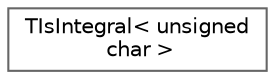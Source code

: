 digraph "Graphical Class Hierarchy"
{
 // INTERACTIVE_SVG=YES
 // LATEX_PDF_SIZE
  bgcolor="transparent";
  edge [fontname=Helvetica,fontsize=10,labelfontname=Helvetica,labelfontsize=10];
  node [fontname=Helvetica,fontsize=10,shape=box,height=0.2,width=0.4];
  rankdir="LR";
  Node0 [id="Node000000",label="TIsIntegral\< unsigned\l char \>",height=0.2,width=0.4,color="grey40", fillcolor="white", style="filled",URL="$de/dc6/structTIsIntegral_3_01unsigned_01char_01_4.html",tooltip=" "];
}
